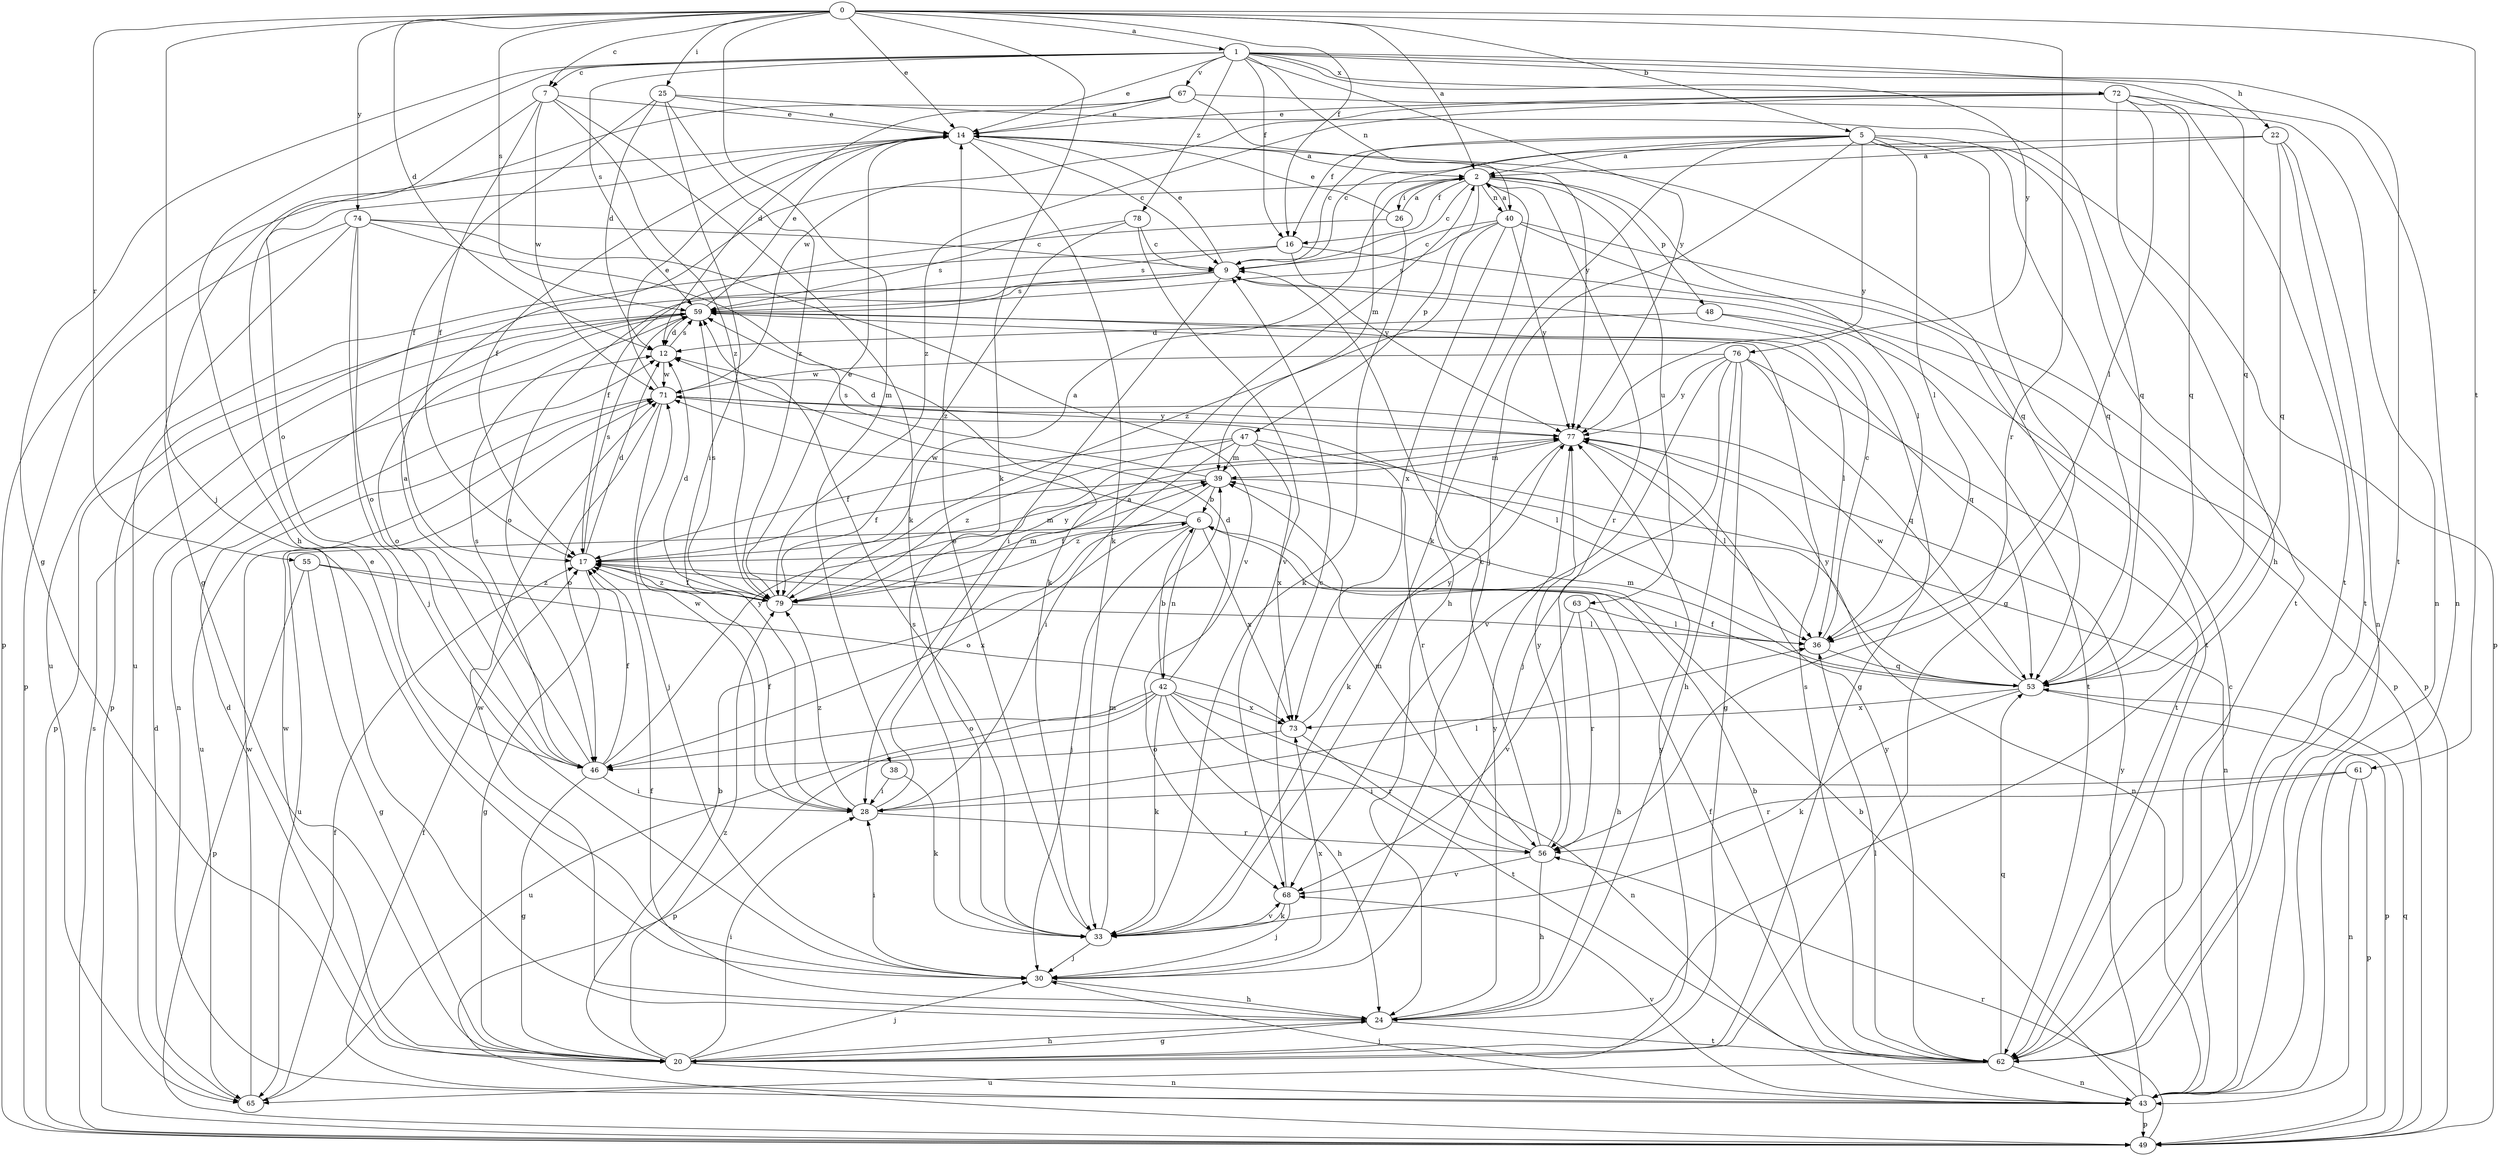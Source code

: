strict digraph  {
0;
1;
2;
5;
6;
7;
9;
12;
14;
16;
17;
20;
22;
24;
25;
26;
28;
30;
33;
36;
38;
39;
40;
42;
43;
46;
47;
48;
49;
53;
55;
56;
59;
61;
62;
63;
65;
67;
68;
71;
72;
73;
74;
76;
77;
78;
79;
0 -> 1  [label=a];
0 -> 2  [label=a];
0 -> 5  [label=b];
0 -> 7  [label=c];
0 -> 12  [label=d];
0 -> 14  [label=e];
0 -> 16  [label=f];
0 -> 25  [label=i];
0 -> 30  [label=j];
0 -> 33  [label=k];
0 -> 38  [label=m];
0 -> 55  [label=r];
0 -> 56  [label=r];
0 -> 59  [label=s];
0 -> 61  [label=t];
0 -> 74  [label=y];
1 -> 7  [label=c];
1 -> 14  [label=e];
1 -> 16  [label=f];
1 -> 20  [label=g];
1 -> 22  [label=h];
1 -> 24  [label=h];
1 -> 40  [label=n];
1 -> 53  [label=q];
1 -> 59  [label=s];
1 -> 62  [label=t];
1 -> 67  [label=v];
1 -> 72  [label=x];
1 -> 76  [label=y];
1 -> 77  [label=y];
1 -> 78  [label=z];
2 -> 9  [label=c];
2 -> 16  [label=f];
2 -> 24  [label=h];
2 -> 26  [label=i];
2 -> 36  [label=l];
2 -> 40  [label=n];
2 -> 47  [label=p];
2 -> 48  [label=p];
2 -> 56  [label=r];
2 -> 63  [label=u];
5 -> 2  [label=a];
5 -> 9  [label=c];
5 -> 16  [label=f];
5 -> 20  [label=g];
5 -> 30  [label=j];
5 -> 33  [label=k];
5 -> 36  [label=l];
5 -> 39  [label=m];
5 -> 49  [label=p];
5 -> 53  [label=q];
5 -> 62  [label=t];
5 -> 77  [label=y];
6 -> 17  [label=f];
6 -> 30  [label=j];
6 -> 42  [label=n];
6 -> 46  [label=o];
6 -> 65  [label=u];
6 -> 71  [label=w];
6 -> 73  [label=x];
7 -> 14  [label=e];
7 -> 17  [label=f];
7 -> 33  [label=k];
7 -> 46  [label=o];
7 -> 71  [label=w];
7 -> 79  [label=z];
9 -> 14  [label=e];
9 -> 28  [label=i];
9 -> 46  [label=o];
9 -> 49  [label=p];
9 -> 59  [label=s];
12 -> 59  [label=s];
12 -> 71  [label=w];
14 -> 2  [label=a];
14 -> 9  [label=c];
14 -> 17  [label=f];
14 -> 33  [label=k];
14 -> 49  [label=p];
14 -> 53  [label=q];
16 -> 49  [label=p];
16 -> 59  [label=s];
16 -> 65  [label=u];
16 -> 77  [label=y];
17 -> 12  [label=d];
17 -> 20  [label=g];
17 -> 39  [label=m];
17 -> 59  [label=s];
17 -> 79  [label=z];
20 -> 6  [label=b];
20 -> 12  [label=d];
20 -> 24  [label=h];
20 -> 28  [label=i];
20 -> 30  [label=j];
20 -> 43  [label=n];
20 -> 71  [label=w];
20 -> 77  [label=y];
20 -> 79  [label=z];
22 -> 2  [label=a];
22 -> 9  [label=c];
22 -> 43  [label=n];
22 -> 53  [label=q];
22 -> 62  [label=t];
24 -> 17  [label=f];
24 -> 20  [label=g];
24 -> 62  [label=t];
24 -> 71  [label=w];
24 -> 77  [label=y];
25 -> 12  [label=d];
25 -> 14  [label=e];
25 -> 17  [label=f];
25 -> 28  [label=i];
25 -> 53  [label=q];
25 -> 79  [label=z];
26 -> 2  [label=a];
26 -> 14  [label=e];
26 -> 17  [label=f];
26 -> 33  [label=k];
28 -> 2  [label=a];
28 -> 17  [label=f];
28 -> 36  [label=l];
28 -> 56  [label=r];
28 -> 71  [label=w];
28 -> 79  [label=z];
30 -> 14  [label=e];
30 -> 24  [label=h];
30 -> 28  [label=i];
30 -> 73  [label=x];
33 -> 14  [label=e];
33 -> 30  [label=j];
33 -> 39  [label=m];
33 -> 59  [label=s];
33 -> 68  [label=v];
36 -> 9  [label=c];
36 -> 53  [label=q];
38 -> 28  [label=i];
38 -> 33  [label=k];
39 -> 6  [label=b];
39 -> 17  [label=f];
39 -> 43  [label=n];
39 -> 59  [label=s];
39 -> 79  [label=z];
40 -> 2  [label=a];
40 -> 9  [label=c];
40 -> 49  [label=p];
40 -> 59  [label=s];
40 -> 62  [label=t];
40 -> 73  [label=x];
40 -> 77  [label=y];
40 -> 79  [label=z];
42 -> 6  [label=b];
42 -> 12  [label=d];
42 -> 24  [label=h];
42 -> 33  [label=k];
42 -> 43  [label=n];
42 -> 46  [label=o];
42 -> 49  [label=p];
42 -> 62  [label=t];
42 -> 65  [label=u];
42 -> 73  [label=x];
43 -> 6  [label=b];
43 -> 9  [label=c];
43 -> 17  [label=f];
43 -> 30  [label=j];
43 -> 49  [label=p];
43 -> 68  [label=v];
43 -> 77  [label=y];
46 -> 2  [label=a];
46 -> 17  [label=f];
46 -> 20  [label=g];
46 -> 28  [label=i];
46 -> 59  [label=s];
46 -> 77  [label=y];
47 -> 17  [label=f];
47 -> 28  [label=i];
47 -> 39  [label=m];
47 -> 43  [label=n];
47 -> 56  [label=r];
47 -> 73  [label=x];
47 -> 79  [label=z];
48 -> 12  [label=d];
48 -> 20  [label=g];
48 -> 62  [label=t];
49 -> 53  [label=q];
49 -> 56  [label=r];
49 -> 59  [label=s];
53 -> 17  [label=f];
53 -> 33  [label=k];
53 -> 39  [label=m];
53 -> 49  [label=p];
53 -> 71  [label=w];
53 -> 73  [label=x];
53 -> 77  [label=y];
55 -> 20  [label=g];
55 -> 49  [label=p];
55 -> 73  [label=x];
55 -> 79  [label=z];
56 -> 9  [label=c];
56 -> 24  [label=h];
56 -> 39  [label=m];
56 -> 68  [label=v];
56 -> 77  [label=y];
59 -> 12  [label=d];
59 -> 14  [label=e];
59 -> 36  [label=l];
59 -> 43  [label=n];
59 -> 46  [label=o];
59 -> 49  [label=p];
59 -> 53  [label=q];
61 -> 28  [label=i];
61 -> 43  [label=n];
61 -> 49  [label=p];
61 -> 56  [label=r];
62 -> 6  [label=b];
62 -> 17  [label=f];
62 -> 36  [label=l];
62 -> 43  [label=n];
62 -> 53  [label=q];
62 -> 59  [label=s];
62 -> 65  [label=u];
62 -> 77  [label=y];
63 -> 24  [label=h];
63 -> 36  [label=l];
63 -> 56  [label=r];
63 -> 68  [label=v];
65 -> 12  [label=d];
65 -> 17  [label=f];
65 -> 71  [label=w];
67 -> 12  [label=d];
67 -> 14  [label=e];
67 -> 20  [label=g];
67 -> 43  [label=n];
67 -> 77  [label=y];
68 -> 9  [label=c];
68 -> 30  [label=j];
68 -> 33  [label=k];
71 -> 14  [label=e];
71 -> 30  [label=j];
71 -> 36  [label=l];
71 -> 46  [label=o];
71 -> 65  [label=u];
71 -> 77  [label=y];
72 -> 14  [label=e];
72 -> 24  [label=h];
72 -> 36  [label=l];
72 -> 43  [label=n];
72 -> 53  [label=q];
72 -> 62  [label=t];
72 -> 71  [label=w];
72 -> 79  [label=z];
73 -> 46  [label=o];
73 -> 56  [label=r];
73 -> 77  [label=y];
74 -> 9  [label=c];
74 -> 30  [label=j];
74 -> 33  [label=k];
74 -> 46  [label=o];
74 -> 49  [label=p];
74 -> 65  [label=u];
74 -> 68  [label=v];
76 -> 20  [label=g];
76 -> 24  [label=h];
76 -> 30  [label=j];
76 -> 53  [label=q];
76 -> 62  [label=t];
76 -> 68  [label=v];
76 -> 71  [label=w];
76 -> 77  [label=y];
77 -> 12  [label=d];
77 -> 33  [label=k];
77 -> 36  [label=l];
77 -> 39  [label=m];
78 -> 9  [label=c];
78 -> 59  [label=s];
78 -> 68  [label=v];
78 -> 79  [label=z];
79 -> 2  [label=a];
79 -> 12  [label=d];
79 -> 14  [label=e];
79 -> 17  [label=f];
79 -> 36  [label=l];
79 -> 39  [label=m];
79 -> 59  [label=s];
79 -> 77  [label=y];
}
